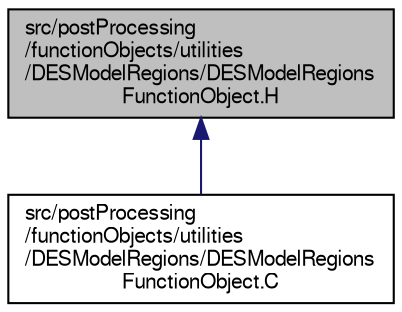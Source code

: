 digraph "src/postProcessing/functionObjects/utilities/DESModelRegions/DESModelRegionsFunctionObject.H"
{
  bgcolor="transparent";
  edge [fontname="FreeSans",fontsize="10",labelfontname="FreeSans",labelfontsize="10"];
  node [fontname="FreeSans",fontsize="10",shape=record];
  Node1 [label="src/postProcessing\l/functionObjects/utilities\l/DESModelRegions/DESModelRegions\lFunctionObject.H",height=0.2,width=0.4,color="black", fillcolor="grey75", style="filled" fontcolor="black"];
  Node1 -> Node2 [dir="back",color="midnightblue",fontsize="10",style="solid",fontname="FreeSans"];
  Node2 [label="src/postProcessing\l/functionObjects/utilities\l/DESModelRegions/DESModelRegions\lFunctionObject.C",height=0.2,width=0.4,color="black",URL="$a08886.html"];
}
